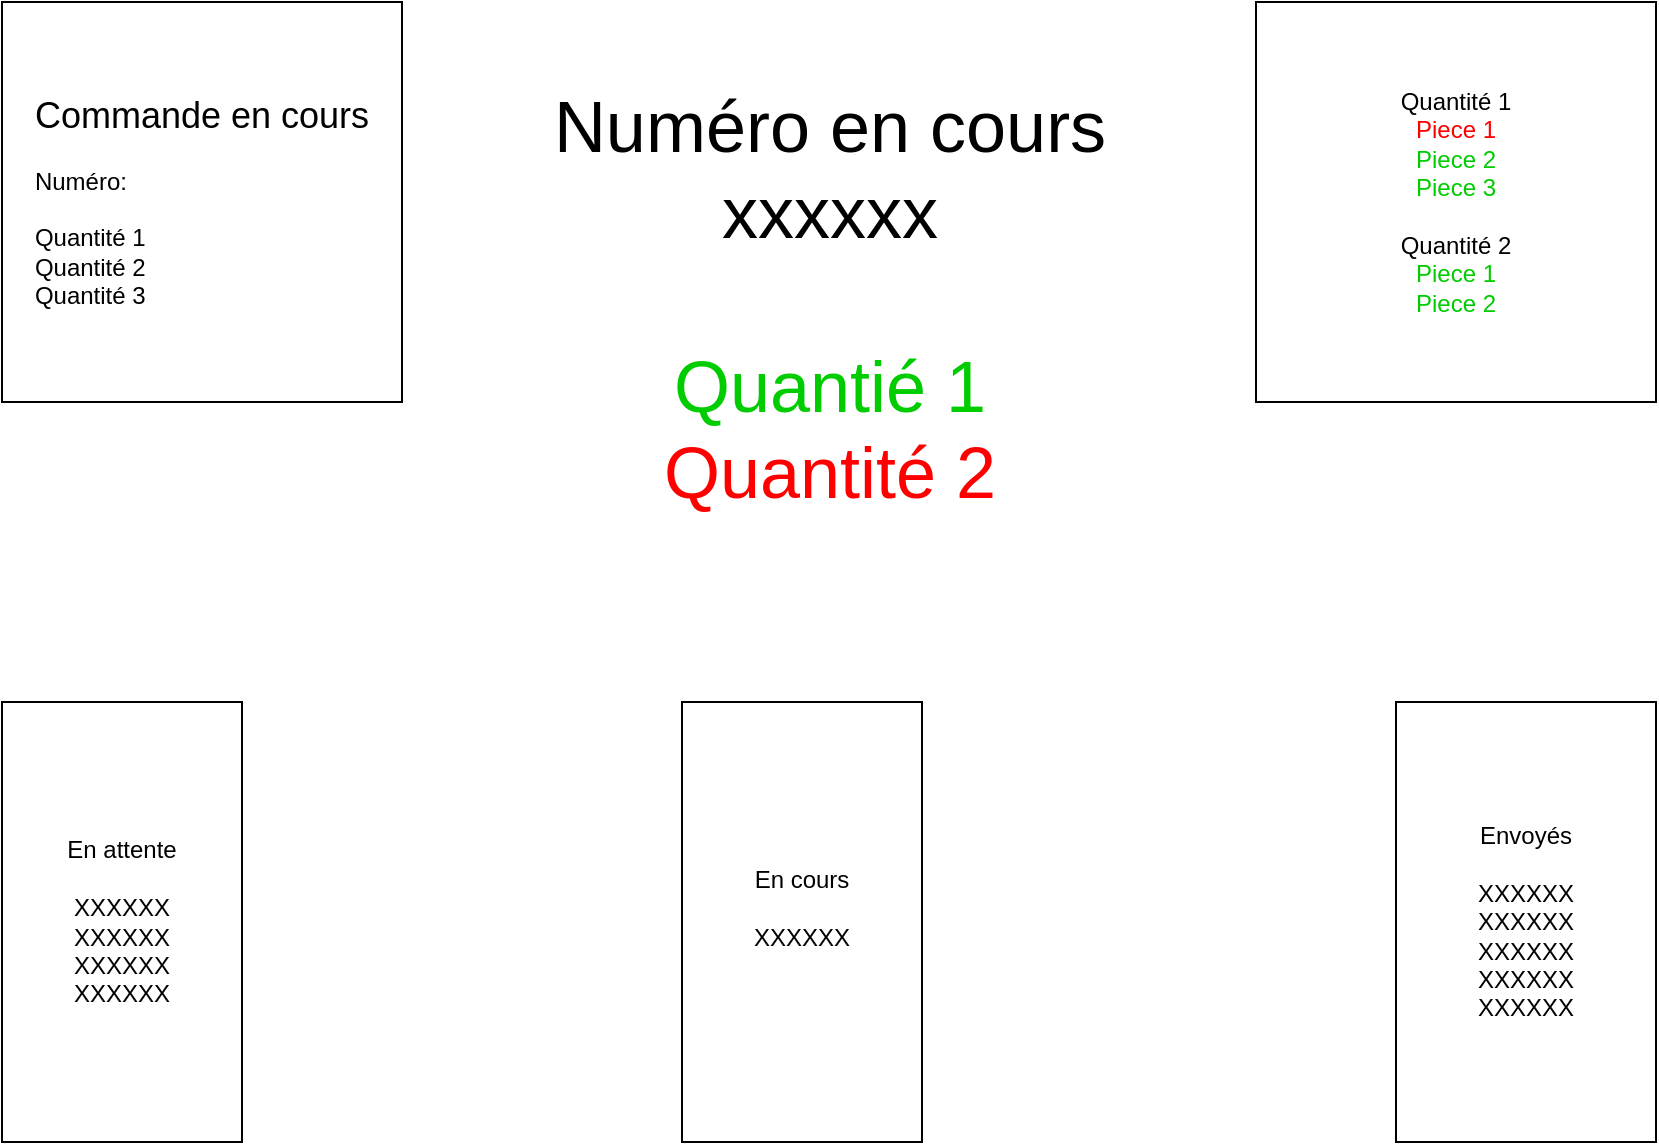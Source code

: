 <mxfile version="15.6.8" type="device"><diagram id="COqwj4E1ffOLTUWM3Cms" name="Page-1"><mxGraphModel dx="1038" dy="523" grid="1" gridSize="10" guides="1" tooltips="1" connect="1" arrows="1" fold="1" page="1" pageScale="1" pageWidth="827" pageHeight="1169" math="0" shadow="0"><root><mxCell id="0"/><mxCell id="1" parent="0"/><mxCell id="3vKLB4-0oRpU1qA82wgd-8" value="&lt;div align=&quot;left&quot;&gt;&lt;font style=&quot;font-size: 18px&quot;&gt;Commande en cours&lt;/font&gt;&lt;/div&gt;&lt;div align=&quot;left&quot;&gt;&lt;br&gt;&lt;/div&gt;&lt;div align=&quot;left&quot;&gt;Numéro:&lt;/div&gt;&lt;div align=&quot;left&quot;&gt;&lt;br&gt;&lt;/div&gt;&lt;div align=&quot;left&quot;&gt;Quantité 1 &lt;br&gt;&lt;/div&gt;&lt;div align=&quot;left&quot;&gt;Quantité 2&lt;/div&gt;&lt;div align=&quot;left&quot;&gt;Quantité 3&lt;br&gt;&lt;/div&gt;" style="rounded=0;whiteSpace=wrap;html=1;" parent="1" vertex="1"><mxGeometry width="200" height="200" as="geometry"/></mxCell><mxCell id="TN2QAOiBAtWjSlx0gfk8-2" value="&lt;div&gt;En cours&lt;/div&gt;&lt;div&gt;&lt;br&gt;&lt;/div&gt;&lt;div&gt;XXXXXX&lt;/div&gt;&lt;div&gt;&lt;br&gt;&lt;/div&gt;" style="rounded=0;whiteSpace=wrap;html=1;" vertex="1" parent="1"><mxGeometry x="340" y="350" width="120" height="220" as="geometry"/></mxCell><mxCell id="TN2QAOiBAtWjSlx0gfk8-3" value="&lt;div&gt;Envoyés&lt;br&gt;&lt;/div&gt;&lt;div&gt;&lt;br&gt;&lt;/div&gt;&lt;div&gt;XXXXXX&lt;/div&gt;&lt;div&gt;XXXXXX&lt;/div&gt;&lt;div&gt;XXXXXX&lt;/div&gt;&lt;div&gt;XXXXXX&lt;/div&gt;&lt;div&gt;XXXXXX&lt;br&gt;&lt;/div&gt;" style="rounded=0;whiteSpace=wrap;html=1;" vertex="1" parent="1"><mxGeometry x="697" y="350" width="130" height="220" as="geometry"/></mxCell><mxCell id="TN2QAOiBAtWjSlx0gfk8-4" value="&lt;div&gt;Quantité 1&lt;/div&gt;&lt;div&gt;&lt;font color=&quot;#FF0000&quot;&gt;Piece 1&lt;/font&gt; &lt;br&gt;&lt;/div&gt;&lt;div&gt;&lt;font color=&quot;#00CC00&quot;&gt;Piece 2&lt;/font&gt;&lt;/div&gt;&lt;div&gt;&lt;font color=&quot;#00CC00&quot;&gt;Piece 3&lt;/font&gt;&lt;/div&gt;&lt;div&gt;&lt;br&gt;&lt;/div&gt;&lt;div&gt;Quantité 2&lt;/div&gt;&lt;div&gt;&lt;font color=&quot;#00CC00&quot;&gt;Piece 1&lt;/font&gt;&lt;/div&gt;&lt;div&gt;&lt;font color=&quot;#00CC00&quot;&gt;Piece 2&lt;/font&gt;&lt;br&gt;&lt;/div&gt;" style="rounded=0;whiteSpace=wrap;html=1;" vertex="1" parent="1"><mxGeometry x="627" width="200" height="200" as="geometry"/></mxCell><mxCell id="TN2QAOiBAtWjSlx0gfk8-5" value="&lt;div&gt;En attente&lt;/div&gt;&lt;div&gt;&lt;br&gt;&lt;/div&gt;&lt;div&gt;XXXXXX&lt;/div&gt;&lt;div&gt;XXXXXX&lt;/div&gt;&lt;div&gt;XXXXXX&lt;/div&gt;&lt;div&gt;XXXXXX&lt;br&gt;&lt;/div&gt;" style="rounded=0;whiteSpace=wrap;html=1;" vertex="1" parent="1"><mxGeometry y="350" width="120" height="220" as="geometry"/></mxCell><mxCell id="TN2QAOiBAtWjSlx0gfk8-6" value="&lt;div&gt;&lt;font style=&quot;font-size: 36px&quot; color=&quot;#000000&quot;&gt;Numéro en cours&lt;/font&gt;&lt;/div&gt;&lt;div&gt;&lt;font style=&quot;font-size: 36px&quot; color=&quot;#000000&quot;&gt;xxxxxx&lt;/font&gt;&lt;/div&gt;&lt;div&gt;&lt;font style=&quot;font-size: 36px&quot;&gt;&lt;br&gt;&lt;/font&gt;&lt;/div&gt;&lt;div&gt;&lt;font style=&quot;font-size: 36px&quot;&gt;Quantié 1&lt;/font&gt;&lt;/div&gt;&lt;div&gt;&lt;font style=&quot;font-size: 36px&quot;&gt;&lt;font color=&quot;#FF0000&quot;&gt;Quantité 2&lt;/font&gt;&lt;br&gt;&lt;/font&gt;&lt;/div&gt;&lt;div&gt;&lt;font style=&quot;font-size: 36px&quot;&gt;&lt;br&gt;&lt;/font&gt;&lt;/div&gt;" style="text;html=1;strokeColor=none;fillColor=none;align=center;verticalAlign=middle;whiteSpace=wrap;rounded=0;fontSize=18;fontColor=#00CC00;" vertex="1" parent="1"><mxGeometry x="254" y="130" width="320" height="80" as="geometry"/></mxCell></root></mxGraphModel></diagram></mxfile>